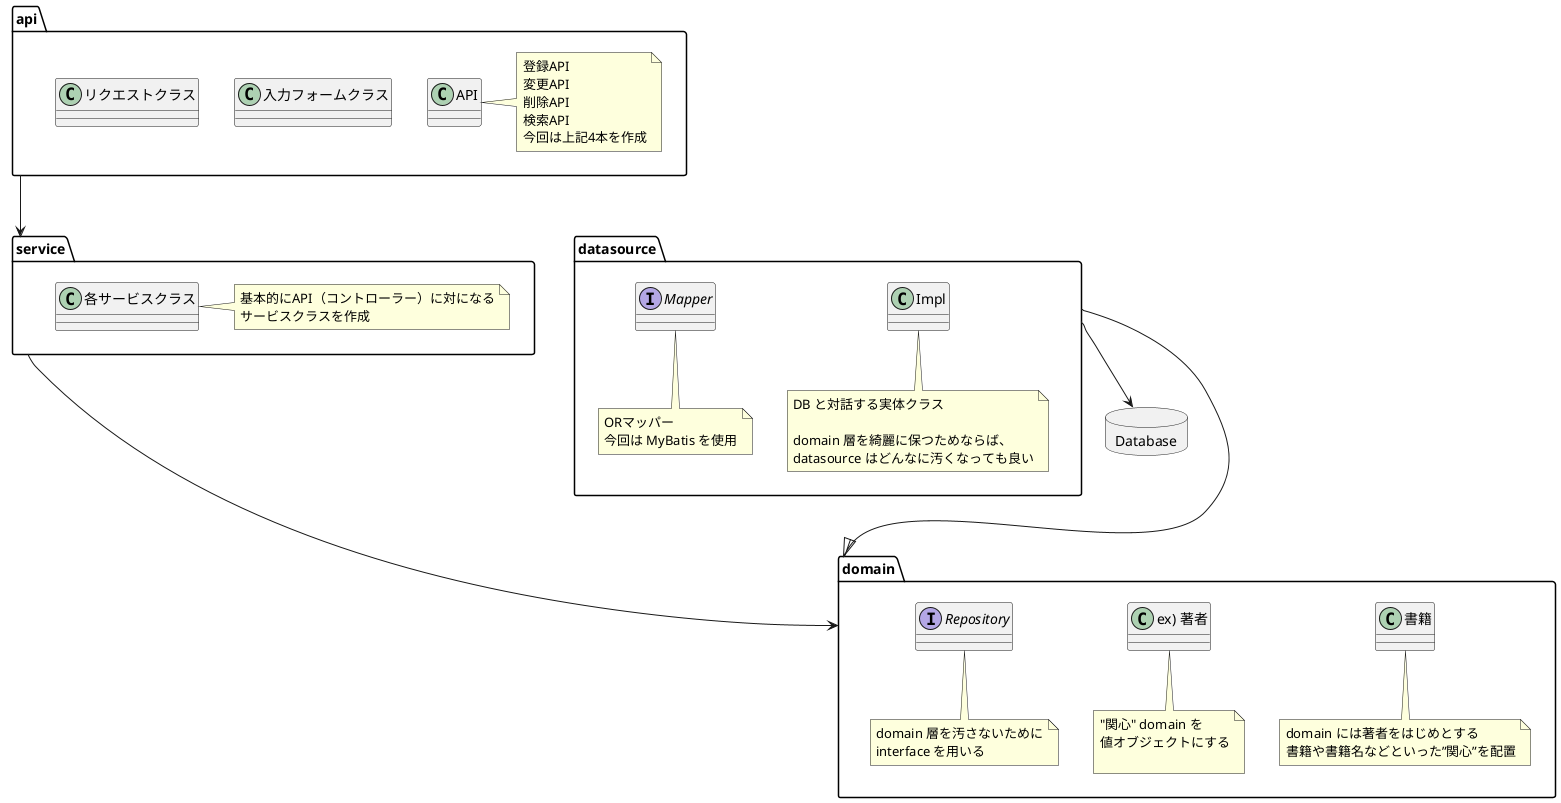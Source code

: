 @startuml

package api {
    class Api as "API"{
    }
    note right
    登録API
    変更API
    削除API
    検索API
    今回は上記4本を作成
    end note

    class Form as "入力フォームクラス"{
    }

    class Request as "リクエストクラス"{
    }
}

package domain {
    class Book as "書籍"{
    }
    note bottom
    domain には著者をはじめとする
    書籍や書籍名などといった”関心”を配置
    end note

    class Author as "ex) 著者"{
    }
    note bottom
    "関心" domain を
    値オブジェクトにする

    end note

    interface Repository{
    }
    note bottom
    domain 層を汚さないために
    interface を用いる
    end note

}

package service {
    class Service as "各サービスクラス"{
    }
    note right
    基本的にAPI（コントローラー）に対になる
    サービスクラスを作成
    end note
}

package datasource {
    class Impl {
    }
    note bottom
    DB と対話する実体クラス

    domain 層を綺麗に保つためならば、
    datasource はどんなに汚くなっても良い
    end note

    interface Mapper{
    }
    note bottom
    ORマッパー
    今回は MyBatis を使用
    end note
}

database Database{
}

api ---> service
service ----> domain
datasource ----|> domain
datasource --> Database

@enduml